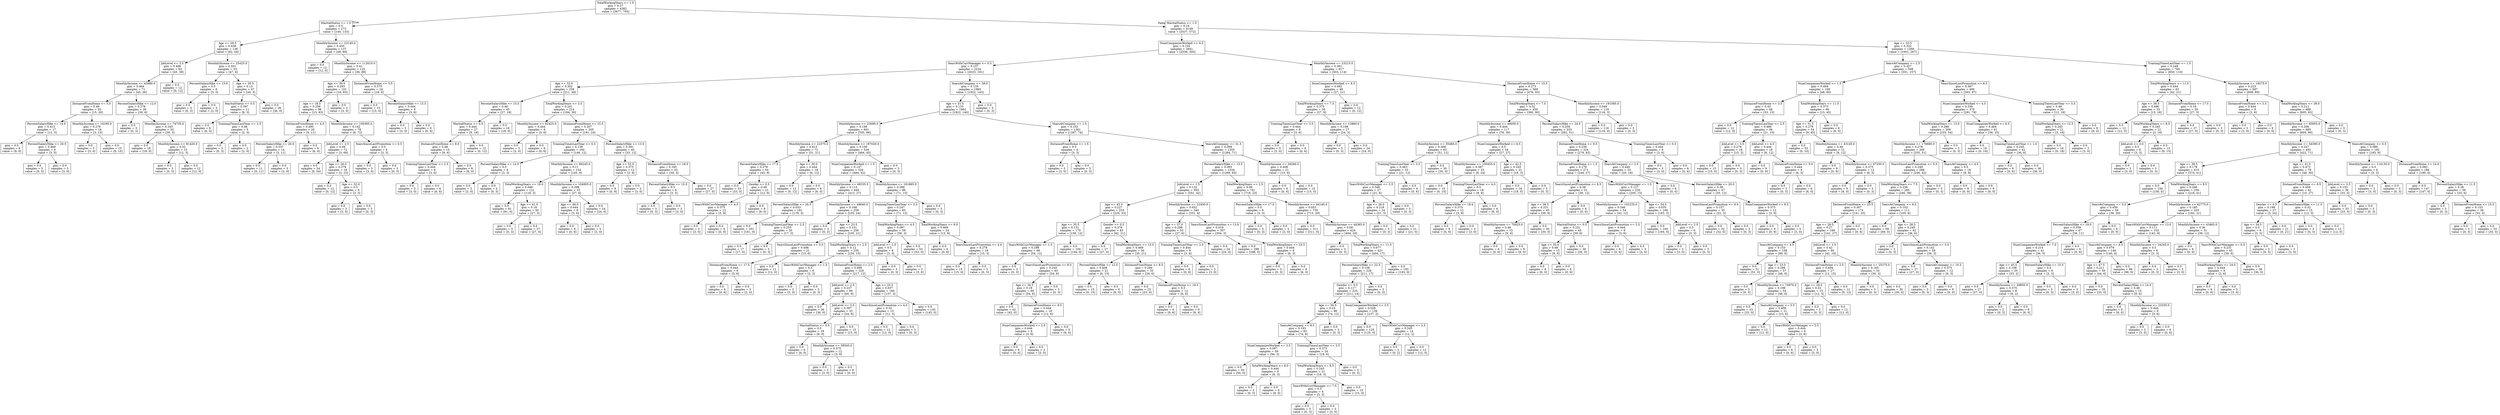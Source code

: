 digraph Tree {
node [shape=box] ;
0 [label="TotalWorkingYears <= 1.5\ngini = 0.27\nsamples = 4382\nvalue = [3677, 705]"] ;
1 [label="MaritalStatus <= 1.5\ngini = 0.5\nsamples = 273\nvalue = [140, 133]"] ;
0 -> 1 [labeldistance=2.5, labelangle=45, headlabel="True"] ;
2 [label="Age <= 29.5\ngini = 0.438\nsamples = 136\nvalue = [92, 44]"] ;
1 -> 2 ;
3 [label="JobLevel <= 3.5\ngini = 0.496\nsamples = 83\nvalue = [45, 38]"] ;
2 -> 3 ;
4 [label="MonthlyIncome <= 43980.0\ngini = 0.464\nsamples = 71\nvalue = [45, 26]"] ;
3 -> 4 ;
5 [label="DistanceFromHome <= 5.0\ngini = 0.49\nsamples = 35\nvalue = [15, 20]"] ;
4 -> 5 ;
6 [label="PercentSalaryHike <= 14.0\ngini = 0.415\nsamples = 17\nvalue = [12, 5]"] ;
5 -> 6 ;
7 [label="gini = 0.0\nsamples = 9\nvalue = [9, 0]"] ;
6 -> 7 ;
8 [label="PercentSalaryHike <= 20.5\ngini = 0.469\nsamples = 8\nvalue = [3, 5]"] ;
6 -> 8 ;
9 [label="gini = 0.0\nsamples = 5\nvalue = [0, 5]"] ;
8 -> 9 ;
10 [label="gini = 0.0\nsamples = 3\nvalue = [3, 0]"] ;
8 -> 10 ;
11 [label="MonthlyIncome <= 16195.0\ngini = 0.278\nsamples = 18\nvalue = [3, 15]"] ;
5 -> 11 ;
12 [label="gini = 0.0\nsamples = 3\nvalue = [3, 0]"] ;
11 -> 12 ;
13 [label="gini = 0.0\nsamples = 15\nvalue = [0, 15]"] ;
11 -> 13 ;
14 [label="PercentSalaryHike <= 12.0\ngini = 0.278\nsamples = 36\nvalue = [30, 6]"] ;
4 -> 14 ;
15 [label="gini = 0.0\nsamples = 3\nvalue = [0, 3]"] ;
14 -> 15 ;
16 [label="MonthlyIncome <= 74735.0\ngini = 0.165\nsamples = 33\nvalue = [30, 3]"] ;
14 -> 16 ;
17 [label="gini = 0.0\nsamples = 18\nvalue = [18, 0]"] ;
16 -> 17 ;
18 [label="MonthlyIncome <= 81420.0\ngini = 0.32\nsamples = 15\nvalue = [12, 3]"] ;
16 -> 18 ;
19 [label="gini = 0.0\nsamples = 3\nvalue = [0, 3]"] ;
18 -> 19 ;
20 [label="gini = 0.0\nsamples = 12\nvalue = [12, 0]"] ;
18 -> 20 ;
21 [label="gini = 0.0\nsamples = 12\nvalue = [0, 12]"] ;
3 -> 21 ;
22 [label="MonthlyIncome <= 25425.0\ngini = 0.201\nsamples = 53\nvalue = [47, 6]"] ;
2 -> 22 ;
23 [label="PercentSalaryHike <= 15.0\ngini = 0.5\nsamples = 6\nvalue = [3, 3]"] ;
22 -> 23 ;
24 [label="gini = 0.0\nsamples = 3\nvalue = [0, 3]"] ;
23 -> 24 ;
25 [label="gini = 0.0\nsamples = 3\nvalue = [3, 0]"] ;
23 -> 25 ;
26 [label="Age <= 30.5\ngini = 0.12\nsamples = 47\nvalue = [44, 3]"] ;
22 -> 26 ;
27 [label="MaritalStatus <= 0.5\ngini = 0.397\nsamples = 11\nvalue = [8, 3]"] ;
26 -> 27 ;
28 [label="gini = 0.0\nsamples = 6\nvalue = [6, 0]"] ;
27 -> 28 ;
29 [label="TrainingTimesLastYear <= 2.5\ngini = 0.48\nsamples = 5\nvalue = [2, 3]"] ;
27 -> 29 ;
30 [label="gini = 0.0\nsamples = 3\nvalue = [0, 3]"] ;
29 -> 30 ;
31 [label="gini = 0.0\nsamples = 2\nvalue = [2, 0]"] ;
29 -> 31 ;
32 [label="gini = 0.0\nsamples = 36\nvalue = [36, 0]"] ;
26 -> 32 ;
33 [label="MonthlyIncome <= 23140.0\ngini = 0.455\nsamples = 137\nvalue = [48, 89]"] ;
1 -> 33 ;
34 [label="gini = 0.0\nsamples = 12\nvalue = [12, 0]"] ;
33 -> 34 ;
35 [label="MonthlyIncome <= 112610.0\ngini = 0.41\nsamples = 125\nvalue = [36, 89]"] ;
33 -> 35 ;
36 [label="Age <= 39.0\ngini = 0.293\nsamples = 101\nvalue = [18, 83]"] ;
35 -> 36 ;
37 [label="Age <= 18.5\ngini = 0.259\nsamples = 98\nvalue = [15, 83]"] ;
36 -> 37 ;
38 [label="DistanceFromHome <= 4.0\ngini = 0.495\nsamples = 20\nvalue = [9, 11]"] ;
37 -> 38 ;
39 [label="PercentSalaryHike <= 20.0\ngini = 0.337\nsamples = 14\nvalue = [3, 11]"] ;
38 -> 39 ;
40 [label="gini = 0.0\nsamples = 11\nvalue = [0, 11]"] ;
39 -> 40 ;
41 [label="gini = 0.0\nsamples = 3\nvalue = [3, 0]"] ;
39 -> 41 ;
42 [label="gini = 0.0\nsamples = 6\nvalue = [6, 0]"] ;
38 -> 42 ;
43 [label="MonthlyIncome <= 105365.0\ngini = 0.142\nsamples = 78\nvalue = [6, 72]"] ;
37 -> 43 ;
44 [label="JobLevel <= 2.5\ngini = 0.08\nsamples = 72\nvalue = [3, 69]"] ;
43 -> 44 ;
45 [label="gini = 0.0\nsamples = 54\nvalue = [0, 54]"] ;
44 -> 45 ;
46 [label="Age <= 26.0\ngini = 0.278\nsamples = 18\nvalue = [3, 15]"] ;
44 -> 46 ;
47 [label="gini = 0.0\nsamples = 12\nvalue = [0, 12]"] ;
46 -> 47 ;
48 [label="Age <= 32.0\ngini = 0.5\nsamples = 6\nvalue = [3, 3]"] ;
46 -> 48 ;
49 [label="gini = 0.0\nsamples = 3\nvalue = [3, 0]"] ;
48 -> 49 ;
50 [label="gini = 0.0\nsamples = 3\nvalue = [0, 3]"] ;
48 -> 50 ;
51 [label="YearsSinceLastPromotion <= 0.5\ngini = 0.5\nsamples = 6\nvalue = [3, 3]"] ;
43 -> 51 ;
52 [label="gini = 0.0\nsamples = 3\nvalue = [3, 0]"] ;
51 -> 52 ;
53 [label="gini = 0.0\nsamples = 3\nvalue = [0, 3]"] ;
51 -> 53 ;
54 [label="gini = 0.0\nsamples = 3\nvalue = [3, 0]"] ;
36 -> 54 ;
55 [label="DistanceFromHome <= 5.0\ngini = 0.375\nsamples = 24\nvalue = [18, 6]"] ;
35 -> 55 ;
56 [label="gini = 0.0\nsamples = 15\nvalue = [15, 0]"] ;
55 -> 56 ;
57 [label="PercentSalaryHike <= 13.5\ngini = 0.444\nsamples = 9\nvalue = [3, 6]"] ;
55 -> 57 ;
58 [label="gini = 0.0\nsamples = 3\nvalue = [3, 0]"] ;
57 -> 58 ;
59 [label="gini = 0.0\nsamples = 6\nvalue = [0, 6]"] ;
57 -> 59 ;
60 [label="MaritalStatus <= 1.5\ngini = 0.24\nsamples = 4109\nvalue = [3537, 572]"] ;
0 -> 60 [labeldistance=2.5, labelangle=-45, headlabel="False"] ;
61 [label="NumCompaniesWorked <= 4.5\ngini = 0.192\nsamples = 2841\nvalue = [2536, 305]"] ;
60 -> 61 ;
62 [label="YearsWithCurrManager <= 0.5\ngini = 0.157\nsamples = 2224\nvalue = [2033, 191]"] ;
61 -> 62 ;
63 [label="Age <= 32.0\ngini = 0.302\nsamples = 259\nvalue = [211, 48]"] ;
62 -> 63 ;
64 [label="PercentSalaryHike <= 15.5\ngini = 0.48\nsamples = 45\nvalue = [27, 18]"] ;
63 -> 64 ;
65 [label="MaritalStatus <= 0.5\ngini = 0.444\nsamples = 27\nvalue = [9, 18]"] ;
64 -> 65 ;
66 [label="DistanceFromHome <= 9.0\ngini = 0.48\nsamples = 15\nvalue = [9, 6]"] ;
65 -> 66 ;
67 [label="TrainingTimesLastYear <= 2.5\ngini = 0.444\nsamples = 9\nvalue = [3, 6]"] ;
66 -> 67 ;
68 [label="gini = 0.0\nsamples = 3\nvalue = [3, 0]"] ;
67 -> 68 ;
69 [label="gini = 0.0\nsamples = 6\nvalue = [0, 6]"] ;
67 -> 69 ;
70 [label="gini = 0.0\nsamples = 6\nvalue = [6, 0]"] ;
66 -> 70 ;
71 [label="gini = 0.0\nsamples = 12\nvalue = [0, 12]"] ;
65 -> 71 ;
72 [label="gini = 0.0\nsamples = 18\nvalue = [18, 0]"] ;
64 -> 72 ;
73 [label="TotalWorkingYears <= 3.5\ngini = 0.241\nsamples = 214\nvalue = [184, 30]"] ;
63 -> 73 ;
74 [label="MonthlyIncome <= 82425.0\ngini = 0.444\nsamples = 9\nvalue = [3, 6]"] ;
73 -> 74 ;
75 [label="gini = 0.0\nsamples = 3\nvalue = [3, 0]"] ;
74 -> 75 ;
76 [label="gini = 0.0\nsamples = 6\nvalue = [0, 6]"] ;
74 -> 76 ;
77 [label="DistanceFromHome <= 15.5\ngini = 0.207\nsamples = 205\nvalue = [181, 24]"] ;
73 -> 77 ;
78 [label="TrainingTimesLastYear <= 0.5\ngini = 0.139\nsamples = 160\nvalue = [148, 12]"] ;
77 -> 78 ;
79 [label="PercentSalaryHike <= 14.5\ngini = 0.5\nsamples = 6\nvalue = [3, 3]"] ;
78 -> 79 ;
80 [label="gini = 0.0\nsamples = 3\nvalue = [3, 0]"] ;
79 -> 80 ;
81 [label="gini = 0.0\nsamples = 3\nvalue = [0, 3]"] ;
79 -> 81 ;
82 [label="MonthlyIncome <= 86245.0\ngini = 0.11\nsamples = 154\nvalue = [145, 9]"] ;
78 -> 82 ;
83 [label="TotalWorkingYears <= 18.0\ngini = 0.048\nsamples = 121\nvalue = [118, 3]"] ;
82 -> 83 ;
84 [label="gini = 0.0\nsamples = 91\nvalue = [91, 0]"] ;
83 -> 84 ;
85 [label="Age <= 41.0\ngini = 0.18\nsamples = 30\nvalue = [27, 3]"] ;
83 -> 85 ;
86 [label="gini = 0.0\nsamples = 3\nvalue = [0, 3]"] ;
85 -> 86 ;
87 [label="gini = 0.0\nsamples = 27\nvalue = [27, 0]"] ;
85 -> 87 ;
88 [label="MonthlyIncome <= 104905.0\ngini = 0.298\nsamples = 33\nvalue = [27, 6]"] ;
82 -> 88 ;
89 [label="Age <= 46.0\ngini = 0.444\nsamples = 9\nvalue = [3, 6]"] ;
88 -> 89 ;
90 [label="gini = 0.0\nsamples = 6\nvalue = [0, 6]"] ;
89 -> 90 ;
91 [label="gini = 0.0\nsamples = 3\nvalue = [3, 0]"] ;
89 -> 91 ;
92 [label="gini = 0.0\nsamples = 24\nvalue = [24, 0]"] ;
88 -> 92 ;
93 [label="PercentSalaryHike <= 13.5\ngini = 0.391\nsamples = 45\nvalue = [33, 12]"] ;
77 -> 93 ;
94 [label="Age <= 52.5\ngini = 0.375\nsamples = 12\nvalue = [3, 9]"] ;
93 -> 94 ;
95 [label="gini = 0.0\nsamples = 9\nvalue = [0, 9]"] ;
94 -> 95 ;
96 [label="gini = 0.0\nsamples = 3\nvalue = [3, 0]"] ;
94 -> 96 ;
97 [label="DistanceFromHome <= 18.5\ngini = 0.165\nsamples = 33\nvalue = [30, 3]"] ;
93 -> 97 ;
98 [label="PercentSalaryHike <= 15.5\ngini = 0.5\nsamples = 6\nvalue = [3, 3]"] ;
97 -> 98 ;
99 [label="gini = 0.0\nsamples = 3\nvalue = [0, 3]"] ;
98 -> 99 ;
100 [label="gini = 0.0\nsamples = 3\nvalue = [3, 0]"] ;
98 -> 100 ;
101 [label="gini = 0.0\nsamples = 27\nvalue = [27, 0]"] ;
97 -> 101 ;
102 [label="YearsAtCompany <= 38.0\ngini = 0.135\nsamples = 1965\nvalue = [1822, 143]"] ;
62 -> 102 ;
103 [label="Age <= 31.5\ngini = 0.133\nsamples = 1962\nvalue = [1822, 140]"] ;
102 -> 103 ;
104 [label="MonthlyIncome <= 23090.0\ngini = 0.196\nsamples = 601\nvalue = [535, 66]"] ;
103 -> 104 ;
105 [label="MonthlyIncome <= 22375.0\ngini = 0.413\nsamples = 72\nvalue = [51, 21]"] ;
104 -> 105 ;
106 [label="PercentSalaryHike <= 17.0\ngini = 0.278\nsamples = 54\nvalue = [45, 9]"] ;
105 -> 106 ;
107 [label="gini = 0.0\nsamples = 33\nvalue = [33, 0]"] ;
106 -> 107 ;
108 [label="Gender <= 0.5\ngini = 0.49\nsamples = 21\nvalue = [12, 9]"] ;
106 -> 108 ;
109 [label="YearsWithCurrManager <= 4.5\ngini = 0.375\nsamples = 12\nvalue = [3, 9]"] ;
108 -> 109 ;
110 [label="gini = 0.0\nsamples = 3\nvalue = [3, 0]"] ;
109 -> 110 ;
111 [label="gini = 0.0\nsamples = 9\nvalue = [0, 9]"] ;
109 -> 111 ;
112 [label="gini = 0.0\nsamples = 9\nvalue = [9, 0]"] ;
108 -> 112 ;
113 [label="Age <= 30.0\ngini = 0.444\nsamples = 18\nvalue = [6, 12]"] ;
105 -> 113 ;
114 [label="gini = 0.0\nsamples = 12\nvalue = [0, 12]"] ;
113 -> 114 ;
115 [label="gini = 0.0\nsamples = 6\nvalue = [6, 0]"] ;
113 -> 115 ;
116 [label="MonthlyIncome <= 197020.0\ngini = 0.156\nsamples = 529\nvalue = [484, 45]"] ;
104 -> 116 ;
117 [label="NumCompaniesWorked <= 1.5\ngini = 0.147\nsamples = 526\nvalue = [484, 42]"] ;
116 -> 117 ;
118 [label="MonthlyIncome <= 49335.0\ngini = 0.115\nsamples = 440\nvalue = [413, 27]"] ;
117 -> 118 ;
119 [label="PercentSalaryHike <= 20.5\ngini = 0.033\nsamples = 181\nvalue = [178, 3]"] ;
118 -> 119 ;
120 [label="gini = 0.0\nsamples = 161\nvalue = [161, 0]"] ;
119 -> 120 ;
121 [label="TrainingTimesLastYear <= 2.5\ngini = 0.255\nsamples = 20\nvalue = [17, 3]"] ;
119 -> 121 ;
122 [label="gini = 0.0\nsamples = 17\nvalue = [17, 0]"] ;
121 -> 122 ;
123 [label="gini = 0.0\nsamples = 3\nvalue = [0, 3]"] ;
121 -> 123 ;
124 [label="MonthlyIncome <= 49640.0\ngini = 0.168\nsamples = 259\nvalue = [235, 24]"] ;
118 -> 124 ;
125 [label="gini = 0.0\nsamples = 3\nvalue = [0, 3]"] ;
124 -> 125 ;
126 [label="Age <= 23.5\ngini = 0.151\nsamples = 256\nvalue = [235, 21]"] ;
124 -> 126 ;
127 [label="YearsSinceLastPromotion <= 0.5\ngini = 0.408\nsamples = 21\nvalue = [15, 6]"] ;
126 -> 127 ;
128 [label="DistanceFromHome <= 17.5\ngini = 0.444\nsamples = 9\nvalue = [3, 6]"] ;
127 -> 128 ;
129 [label="gini = 0.0\nsamples = 6\nvalue = [0, 6]"] ;
128 -> 129 ;
130 [label="gini = 0.0\nsamples = 3\nvalue = [3, 0]"] ;
128 -> 130 ;
131 [label="gini = 0.0\nsamples = 12\nvalue = [12, 0]"] ;
127 -> 131 ;
132 [label="TotalWorkingYears <= 2.5\ngini = 0.12\nsamples = 235\nvalue = [220, 15]"] ;
126 -> 132 ;
133 [label="YearsWithCurrManager <= 1.5\ngini = 0.5\nsamples = 6\nvalue = [3, 3]"] ;
132 -> 133 ;
134 [label="gini = 0.0\nsamples = 3\nvalue = [3, 0]"] ;
133 -> 134 ;
135 [label="gini = 0.0\nsamples = 3\nvalue = [0, 3]"] ;
133 -> 135 ;
136 [label="DistanceFromHome <= 2.5\ngini = 0.099\nsamples = 229\nvalue = [217, 12]"] ;
132 -> 136 ;
137 [label="JobLevel <= 2.5\ngini = 0.227\nsamples = 69\nvalue = [60, 9]"] ;
136 -> 137 ;
138 [label="gini = 0.0\nsamples = 36\nvalue = [36, 0]"] ;
137 -> 138 ;
139 [label="JobLevel <= 3.5\ngini = 0.397\nsamples = 33\nvalue = [24, 9]"] ;
137 -> 139 ;
140 [label="MaritalStatus <= 0.5\ngini = 0.5\nsamples = 18\nvalue = [9, 9]"] ;
139 -> 140 ;
141 [label="gini = 0.0\nsamples = 6\nvalue = [6, 0]"] ;
140 -> 141 ;
142 [label="MonthlyIncome <= 58545.0\ngini = 0.375\nsamples = 12\nvalue = [3, 9]"] ;
140 -> 142 ;
143 [label="gini = 0.0\nsamples = 3\nvalue = [3, 0]"] ;
142 -> 143 ;
144 [label="gini = 0.0\nsamples = 9\nvalue = [0, 9]"] ;
142 -> 144 ;
145 [label="gini = 0.0\nsamples = 15\nvalue = [15, 0]"] ;
139 -> 145 ;
146 [label="Age <= 25.5\ngini = 0.037\nsamples = 160\nvalue = [157, 3]"] ;
136 -> 146 ;
147 [label="YearsSinceLastPromotion <= 4.0\ngini = 0.32\nsamples = 15\nvalue = [12, 3]"] ;
146 -> 147 ;
148 [label="gini = 0.0\nsamples = 12\nvalue = [12, 0]"] ;
147 -> 148 ;
149 [label="gini = 0.0\nsamples = 3\nvalue = [0, 3]"] ;
147 -> 149 ;
150 [label="gini = 0.0\nsamples = 145\nvalue = [145, 0]"] ;
146 -> 150 ;
151 [label="MonthlyIncome <= 181865.0\ngini = 0.288\nsamples = 86\nvalue = [71, 15]"] ;
117 -> 151 ;
152 [label="TrainingTimesLastYear <= 3.5\ngini = 0.247\nsamples = 83\nvalue = [71, 12]"] ;
151 -> 152 ;
153 [label="TotalWorkingYears <= 4.5\ngini = 0.097\nsamples = 59\nvalue = [56, 3]"] ;
152 -> 153 ;
154 [label="JobLevel <= 2.5\ngini = 0.5\nsamples = 6\nvalue = [3, 3]"] ;
153 -> 154 ;
155 [label="gini = 0.0\nsamples = 3\nvalue = [0, 3]"] ;
154 -> 155 ;
156 [label="gini = 0.0\nsamples = 3\nvalue = [3, 0]"] ;
154 -> 156 ;
157 [label="gini = 0.0\nsamples = 53\nvalue = [53, 0]"] ;
153 -> 157 ;
158 [label="TotalWorkingYears <= 8.0\ngini = 0.469\nsamples = 24\nvalue = [15, 9]"] ;
152 -> 158 ;
159 [label="gini = 0.0\nsamples = 6\nvalue = [0, 6]"] ;
158 -> 159 ;
160 [label="YearsSinceLastPromotion <= 4.0\ngini = 0.278\nsamples = 18\nvalue = [15, 3]"] ;
158 -> 160 ;
161 [label="gini = 0.0\nsamples = 15\nvalue = [15, 0]"] ;
160 -> 161 ;
162 [label="gini = 0.0\nsamples = 3\nvalue = [0, 3]"] ;
160 -> 162 ;
163 [label="gini = 0.0\nsamples = 3\nvalue = [0, 3]"] ;
151 -> 163 ;
164 [label="gini = 0.0\nsamples = 3\nvalue = [0, 3]"] ;
116 -> 164 ;
165 [label="YearsAtCompany <= 1.5\ngini = 0.103\nsamples = 1361\nvalue = [1287, 74]"] ;
103 -> 165 ;
166 [label="DistanceFromHome <= 1.5\ngini = 0.5\nsamples = 6\nvalue = [3, 3]"] ;
165 -> 166 ;
167 [label="gini = 0.0\nsamples = 3\nvalue = [3, 0]"] ;
166 -> 167 ;
168 [label="gini = 0.0\nsamples = 3\nvalue = [0, 3]"] ;
166 -> 168 ;
169 [label="YearsAtCompany <= 31.5\ngini = 0.099\nsamples = 1355\nvalue = [1284, 71]"] ;
165 -> 169 ;
170 [label="PercentSalaryHike <= 13.5\ngini = 0.093\nsamples = 1334\nvalue = [1269, 65]"] ;
169 -> 170 ;
171 [label="JobLevel <= 1.5\ngini = 0.132\nsamples = 593\nvalue = [551, 42]"] ;
170 -> 171 ;
172 [label="Age <= 43.5\ngini = 0.227\nsamples = 253\nvalue = [220, 33]"] ;
171 -> 172 ;
173 [label="Age <= 35.5\ngini = 0.131\nsamples = 170\nvalue = [158, 12]"] ;
172 -> 173 ;
174 [label="YearsWithCurrManager <= 1.5\ngini = 0.298\nsamples = 66\nvalue = [54, 12]"] ;
173 -> 174 ;
175 [label="gini = 0.0\nsamples = 3\nvalue = [0, 3]"] ;
174 -> 175 ;
176 [label="YearsSinceLastPromotion <= 8.5\ngini = 0.245\nsamples = 63\nvalue = [54, 9]"] ;
174 -> 176 ;
177 [label="Age <= 34.5\ngini = 0.18\nsamples = 60\nvalue = [54, 6]"] ;
176 -> 177 ;
178 [label="gini = 0.0\nsamples = 42\nvalue = [42, 0]"] ;
177 -> 178 ;
179 [label="DistanceFromHome <= 8.5\ngini = 0.444\nsamples = 18\nvalue = [12, 6]"] ;
177 -> 179 ;
180 [label="NumCompaniesWorked <= 2.0\ngini = 0.444\nsamples = 9\nvalue = [3, 6]"] ;
179 -> 180 ;
181 [label="gini = 0.0\nsamples = 6\nvalue = [0, 6]"] ;
180 -> 181 ;
182 [label="gini = 0.0\nsamples = 3\nvalue = [3, 0]"] ;
180 -> 182 ;
183 [label="gini = 0.0\nsamples = 9\nvalue = [9, 0]"] ;
179 -> 183 ;
184 [label="gini = 0.0\nsamples = 3\nvalue = [0, 3]"] ;
176 -> 184 ;
185 [label="gini = 0.0\nsamples = 104\nvalue = [104, 0]"] ;
173 -> 185 ;
186 [label="Gender <= 0.5\ngini = 0.378\nsamples = 83\nvalue = [62, 21]"] ;
172 -> 186 ;
187 [label="gini = 0.0\nsamples = 27\nvalue = [27, 0]"] ;
186 -> 187 ;
188 [label="TotalWorkingYears <= 13.5\ngini = 0.469\nsamples = 56\nvalue = [35, 21]"] ;
186 -> 188 ;
189 [label="PercentSalaryHike <= 12.5\ngini = 0.408\nsamples = 21\nvalue = [6, 15]"] ;
188 -> 189 ;
190 [label="gini = 0.0\nsamples = 15\nvalue = [0, 15]"] ;
189 -> 190 ;
191 [label="gini = 0.0\nsamples = 6\nvalue = [6, 0]"] ;
189 -> 191 ;
192 [label="DistanceFromHome <= 8.5\ngini = 0.284\nsamples = 35\nvalue = [29, 6]"] ;
188 -> 192 ;
193 [label="gini = 0.0\nsamples = 23\nvalue = [23, 0]"] ;
192 -> 193 ;
194 [label="DistanceFromHome <= 19.5\ngini = 0.5\nsamples = 12\nvalue = [6, 6]"] ;
192 -> 194 ;
195 [label="gini = 0.0\nsamples = 6\nvalue = [0, 6]"] ;
194 -> 195 ;
196 [label="gini = 0.0\nsamples = 6\nvalue = [6, 0]"] ;
194 -> 196 ;
197 [label="MonthlyIncome <= 22450.0\ngini = 0.052\nsamples = 340\nvalue = [331, 9]"] ;
171 -> 197 ;
198 [label="Age <= 37.0\ngini = 0.298\nsamples = 33\nvalue = [27, 6]"] ;
197 -> 198 ;
199 [label="TrainingTimesLastYear <= 2.5\ngini = 0.444\nsamples = 9\nvalue = [3, 6]"] ;
198 -> 199 ;
200 [label="gini = 0.0\nsamples = 6\nvalue = [0, 6]"] ;
199 -> 200 ;
201 [label="gini = 0.0\nsamples = 3\nvalue = [3, 0]"] ;
199 -> 201 ;
202 [label="gini = 0.0\nsamples = 24\nvalue = [24, 0]"] ;
198 -> 202 ;
203 [label="YearsSinceLastPromotion <= 13.0\ngini = 0.019\nsamples = 307\nvalue = [304, 3]"] ;
197 -> 203 ;
204 [label="gini = 0.0\nsamples = 298\nvalue = [298, 0]"] ;
203 -> 204 ;
205 [label="TotalWorkingYears <= 23.5\ngini = 0.444\nsamples = 9\nvalue = [6, 3]"] ;
203 -> 205 ;
206 [label="gini = 0.0\nsamples = 3\nvalue = [0, 3]"] ;
205 -> 206 ;
207 [label="gini = 0.0\nsamples = 6\nvalue = [6, 0]"] ;
205 -> 207 ;
208 [label="TotalWorkingYears <= 2.5\ngini = 0.06\nsamples = 741\nvalue = [718, 23]"] ;
170 -> 208 ;
209 [label="PercentSalaryHike <= 17.0\ngini = 0.5\nsamples = 6\nvalue = [3, 3]"] ;
208 -> 209 ;
210 [label="gini = 0.0\nsamples = 3\nvalue = [0, 3]"] ;
209 -> 210 ;
211 [label="gini = 0.0\nsamples = 3\nvalue = [3, 0]"] ;
209 -> 211 ;
212 [label="MonthlyIncome <= 44140.0\ngini = 0.053\nsamples = 735\nvalue = [715, 20]"] ;
208 -> 212 ;
213 [label="gini = 0.0\nsamples = 311\nvalue = [311, 0]"] ;
212 -> 213 ;
214 [label="MonthlyIncome <= 44365.0\ngini = 0.09\nsamples = 424\nvalue = [404, 20]"] ;
212 -> 214 ;
215 [label="gini = 0.0\nsamples = 3\nvalue = [0, 3]"] ;
214 -> 215 ;
216 [label="TotalWorkingYears <= 11.5\ngini = 0.077\nsamples = 421\nvalue = [404, 17]"] ;
214 -> 216 ;
217 [label="PercentSalaryHike <= 22.5\ngini = 0.138\nsamples = 228\nvalue = [211, 17]"] ;
216 -> 217 ;
218 [label="Gender <= 0.5\ngini = 0.117\nsamples = 225\nvalue = [211, 14]"] ;
217 -> 218 ;
219 [label="Age <= 50.5\ngini = 0.24\nsamples = 86\nvalue = [74, 12]"] ;
218 -> 219 ;
220 [label="YearsAtCompany <= 8.5\ngini = 0.193\nsamples = 83\nvalue = [74, 9]"] ;
219 -> 220 ;
221 [label="NumCompaniesWorked <= 3.5\ngini = 0.097\nsamples = 59\nvalue = [56, 3]"] ;
220 -> 221 ;
222 [label="gini = 0.0\nsamples = 50\nvalue = [50, 0]"] ;
221 -> 222 ;
223 [label="TotalWorkingYears <= 8.0\ngini = 0.444\nsamples = 9\nvalue = [6, 3]"] ;
221 -> 223 ;
224 [label="gini = 0.0\nsamples = 3\nvalue = [0, 3]"] ;
223 -> 224 ;
225 [label="gini = 0.0\nsamples = 6\nvalue = [6, 0]"] ;
223 -> 225 ;
226 [label="TrainingTimesLastYear <= 2.5\ngini = 0.375\nsamples = 24\nvalue = [18, 6]"] ;
220 -> 226 ;
227 [label="TotalWorkingYears <= 9.5\ngini = 0.245\nsamples = 21\nvalue = [18, 3]"] ;
226 -> 227 ;
228 [label="YearsWithCurrManager <= 7.5\ngini = 0.5\nsamples = 6\nvalue = [3, 3]"] ;
227 -> 228 ;
229 [label="gini = 0.0\nsamples = 3\nvalue = [0, 3]"] ;
228 -> 229 ;
230 [label="gini = 0.0\nsamples = 3\nvalue = [3, 0]"] ;
228 -> 230 ;
231 [label="gini = 0.0\nsamples = 15\nvalue = [15, 0]"] ;
227 -> 231 ;
232 [label="gini = 0.0\nsamples = 3\nvalue = [0, 3]"] ;
226 -> 232 ;
233 [label="gini = 0.0\nsamples = 3\nvalue = [0, 3]"] ;
219 -> 233 ;
234 [label="NumCompaniesWorked <= 3.5\ngini = 0.028\nsamples = 139\nvalue = [137, 2]"] ;
218 -> 234 ;
235 [label="gini = 0.0\nsamples = 125\nvalue = [125, 0]"] ;
234 -> 235 ;
236 [label="YearsWithCurrManager <= 2.5\ngini = 0.245\nsamples = 14\nvalue = [12, 2]"] ;
234 -> 236 ;
237 [label="gini = 0.0\nsamples = 2\nvalue = [0, 2]"] ;
236 -> 237 ;
238 [label="gini = 0.0\nsamples = 12\nvalue = [12, 0]"] ;
236 -> 238 ;
239 [label="gini = 0.0\nsamples = 3\nvalue = [0, 3]"] ;
217 -> 239 ;
240 [label="gini = 0.0\nsamples = 193\nvalue = [193, 0]"] ;
216 -> 240 ;
241 [label="MonthlyIncome <= 26260.0\ngini = 0.408\nsamples = 21\nvalue = [15, 6]"] ;
169 -> 241 ;
242 [label="gini = 0.0\nsamples = 6\nvalue = [0, 6]"] ;
241 -> 242 ;
243 [label="gini = 0.0\nsamples = 15\nvalue = [15, 0]"] ;
241 -> 243 ;
244 [label="gini = 0.0\nsamples = 3\nvalue = [0, 3]"] ;
102 -> 244 ;
245 [label="MonthlyIncome <= 23215.0\ngini = 0.301\nsamples = 617\nvalue = [503, 114]"] ;
61 -> 245 ;
246 [label="NumCompaniesWorked <= 8.5\ngini = 0.492\nsamples = 48\nvalue = [27, 21]"] ;
245 -> 246 ;
247 [label="TotalWorkingYears <= 7.5\ngini = 0.375\nsamples = 36\nvalue = [27, 9]"] ;
246 -> 247 ;
248 [label="TrainingTimesLastYear <= 3.5\ngini = 0.444\nsamples = 9\nvalue = [3, 6]"] ;
247 -> 248 ;
249 [label="gini = 0.0\nsamples = 3\nvalue = [3, 0]"] ;
248 -> 249 ;
250 [label="gini = 0.0\nsamples = 6\nvalue = [0, 6]"] ;
248 -> 250 ;
251 [label="MonthlyIncome <= 12860.0\ngini = 0.198\nsamples = 27\nvalue = [24, 3]"] ;
247 -> 251 ;
252 [label="gini = 0.0\nsamples = 3\nvalue = [0, 3]"] ;
251 -> 252 ;
253 [label="gini = 0.0\nsamples = 24\nvalue = [24, 0]"] ;
251 -> 253 ;
254 [label="gini = 0.0\nsamples = 12\nvalue = [0, 12]"] ;
246 -> 254 ;
255 [label="DistanceFromHome <= 15.5\ngini = 0.273\nsamples = 569\nvalue = [476, 93]"] ;
245 -> 255 ;
256 [label="TotalWorkingYears <= 7.5\ngini = 0.32\nsamples = 450\nvalue = [360, 90]"] ;
255 -> 256 ;
257 [label="MonthlyIncome <= 48050.0\ngini = 0.444\nsamples = 117\nvalue = [78, 39]"] ;
256 -> 257 ;
258 [label="MonthlyIncome <= 35460.0\ngini = 0.308\nsamples = 63\nvalue = [51, 12]"] ;
257 -> 258 ;
259 [label="TrainingTimesLastYear <= 3.5\ngini = 0.463\nsamples = 33\nvalue = [21, 12]"] ;
258 -> 259 ;
260 [label="YearsWithCurrManager <= 2.5\ngini = 0.346\nsamples = 27\nvalue = [21, 6]"] ;
259 -> 260 ;
261 [label="Age <= 26.0\ngini = 0.219\nsamples = 24\nvalue = [21, 3]"] ;
260 -> 261 ;
262 [label="gini = 0.0\nsamples = 3\nvalue = [0, 3]"] ;
261 -> 262 ;
263 [label="gini = 0.0\nsamples = 21\nvalue = [21, 0]"] ;
261 -> 263 ;
264 [label="gini = 0.0\nsamples = 3\nvalue = [0, 3]"] ;
260 -> 264 ;
265 [label="gini = 0.0\nsamples = 6\nvalue = [0, 6]"] ;
259 -> 265 ;
266 [label="gini = 0.0\nsamples = 30\nvalue = [30, 0]"] ;
258 -> 266 ;
267 [label="NumCompaniesWorked <= 6.5\ngini = 0.5\nsamples = 54\nvalue = [27, 27]"] ;
257 -> 267 ;
268 [label="MonthlyIncome <= 100455.0\ngini = 0.397\nsamples = 33\nvalue = [9, 24]"] ;
267 -> 268 ;
269 [label="gini = 0.0\nsamples = 15\nvalue = [0, 15]"] ;
268 -> 269 ;
270 [label="TrainingTimesLastYear <= 4.0\ngini = 0.5\nsamples = 18\nvalue = [9, 9]"] ;
268 -> 270 ;
271 [label="PercentSalaryHike <= 18.0\ngini = 0.375\nsamples = 12\nvalue = [3, 9]"] ;
270 -> 271 ;
272 [label="gini = 0.0\nsamples = 9\nvalue = [0, 9]"] ;
271 -> 272 ;
273 [label="gini = 0.0\nsamples = 3\nvalue = [3, 0]"] ;
271 -> 273 ;
274 [label="gini = 0.0\nsamples = 6\nvalue = [6, 0]"] ;
270 -> 274 ;
275 [label="Age <= 42.5\ngini = 0.245\nsamples = 21\nvalue = [18, 3]"] ;
267 -> 275 ;
276 [label="gini = 0.0\nsamples = 18\nvalue = [18, 0]"] ;
275 -> 276 ;
277 [label="gini = 0.0\nsamples = 3\nvalue = [0, 3]"] ;
275 -> 277 ;
278 [label="PercentSalaryHike <= 24.5\ngini = 0.259\nsamples = 333\nvalue = [282, 51]"] ;
256 -> 278 ;
279 [label="DistanceFromHome <= 9.5\ngini = 0.239\nsamples = 324\nvalue = [279, 45]"] ;
278 -> 279 ;
280 [label="DistanceFromHome <= 1.5\ngini = 0.179\nsamples = 271\nvalue = [244, 27]"] ;
279 -> 280 ;
281 [label="YearsSinceLastPromotion <= 8.5\ngini = 0.36\nsamples = 51\nvalue = [39, 12]"] ;
280 -> 281 ;
282 [label="Age <= 36.5\ngini = 0.231\nsamples = 45\nvalue = [39, 6]"] ;
281 -> 282 ;
283 [label="MonthlyIncome <= 70025.0\ngini = 0.48\nsamples = 15\nvalue = [9, 6]"] ;
282 -> 283 ;
284 [label="gini = 0.0\nsamples = 6\nvalue = [0, 6]"] ;
283 -> 284 ;
285 [label="gini = 0.0\nsamples = 9\nvalue = [9, 0]"] ;
283 -> 285 ;
286 [label="gini = 0.0\nsamples = 30\nvalue = [30, 0]"] ;
282 -> 286 ;
287 [label="gini = 0.0\nsamples = 6\nvalue = [0, 6]"] ;
281 -> 287 ;
288 [label="YearsWithCurrManager <= 1.5\ngini = 0.127\nsamples = 220\nvalue = [205, 15]"] ;
280 -> 288 ;
289 [label="MonthlyIncome <= 102235.0\ngini = 0.346\nsamples = 54\nvalue = [42, 12]"] ;
288 -> 289 ;
290 [label="MaritalStatus <= 0.5\ngini = 0.231\nsamples = 45\nvalue = [39, 6]"] ;
289 -> 290 ;
291 [label="Age <= 35.0\ngini = 0.48\nsamples = 15\nvalue = [9, 6]"] ;
290 -> 291 ;
292 [label="gini = 0.0\nsamples = 9\nvalue = [9, 0]"] ;
291 -> 292 ;
293 [label="gini = 0.0\nsamples = 6\nvalue = [0, 6]"] ;
291 -> 293 ;
294 [label="gini = 0.0\nsamples = 30\nvalue = [30, 0]"] ;
290 -> 294 ;
295 [label="YearsSinceLastPromotion <= 2.5\ngini = 0.444\nsamples = 9\nvalue = [3, 6]"] ;
289 -> 295 ;
296 [label="gini = 0.0\nsamples = 6\nvalue = [0, 6]"] ;
295 -> 296 ;
297 [label="gini = 0.0\nsamples = 3\nvalue = [3, 0]"] ;
295 -> 297 ;
298 [label="Age <= 54.5\ngini = 0.035\nsamples = 166\nvalue = [163, 3]"] ;
288 -> 298 ;
299 [label="gini = 0.0\nsamples = 160\nvalue = [160, 0]"] ;
298 -> 299 ;
300 [label="JobLevel <= 2.5\ngini = 0.5\nsamples = 6\nvalue = [3, 3]"] ;
298 -> 300 ;
301 [label="gini = 0.0\nsamples = 3\nvalue = [3, 0]"] ;
300 -> 301 ;
302 [label="gini = 0.0\nsamples = 3\nvalue = [0, 3]"] ;
300 -> 302 ;
303 [label="YearsAtCompany <= 2.5\ngini = 0.449\nsamples = 53\nvalue = [35, 18]"] ;
279 -> 303 ;
304 [label="gini = 0.0\nsamples = 6\nvalue = [0, 6]"] ;
303 -> 304 ;
305 [label="PercentSalaryHike <= 20.0\ngini = 0.38\nsamples = 47\nvalue = [35, 12]"] ;
303 -> 305 ;
306 [label="YearsSinceLastPromotion <= 9.0\ngini = 0.157\nsamples = 35\nvalue = [32, 3]"] ;
305 -> 306 ;
307 [label="gini = 0.0\nsamples = 32\nvalue = [32, 0]"] ;
306 -> 307 ;
308 [label="gini = 0.0\nsamples = 3\nvalue = [0, 3]"] ;
306 -> 308 ;
309 [label="NumCompaniesWorked <= 8.5\ngini = 0.375\nsamples = 12\nvalue = [3, 9]"] ;
305 -> 309 ;
310 [label="gini = 0.0\nsamples = 9\nvalue = [0, 9]"] ;
309 -> 310 ;
311 [label="gini = 0.0\nsamples = 3\nvalue = [3, 0]"] ;
309 -> 311 ;
312 [label="TrainingTimesLastYear <= 0.5\ngini = 0.444\nsamples = 9\nvalue = [3, 6]"] ;
278 -> 312 ;
313 [label="gini = 0.0\nsamples = 3\nvalue = [3, 0]"] ;
312 -> 313 ;
314 [label="gini = 0.0\nsamples = 6\nvalue = [0, 6]"] ;
312 -> 314 ;
315 [label="MonthlyIncome <= 191585.0\ngini = 0.049\nsamples = 119\nvalue = [116, 3]"] ;
255 -> 315 ;
316 [label="gini = 0.0\nsamples = 116\nvalue = [116, 0]"] ;
315 -> 316 ;
317 [label="gini = 0.0\nsamples = 3\nvalue = [0, 3]"] ;
315 -> 317 ;
318 [label="Age <= 33.5\ngini = 0.332\nsamples = 1268\nvalue = [1001, 267]"] ;
60 -> 318 ;
319 [label="YearsAtCompany <= 2.5\ngini = 0.427\nsamples = 508\nvalue = [351, 157]"] ;
318 -> 319 ;
320 [label="NumCompaniesWorked <= 1.5\ngini = 0.494\nsamples = 108\nvalue = [48, 60]"] ;
319 -> 320 ;
321 [label="DistanceFromHome <= 3.5\ngini = 0.43\nsamples = 48\nvalue = [33, 15]"] ;
320 -> 321 ;
322 [label="gini = 0.0\nsamples = 12\nvalue = [12, 0]"] ;
321 -> 322 ;
323 [label="TrainingTimesLastYear <= 2.5\ngini = 0.486\nsamples = 36\nvalue = [21, 15]"] ;
321 -> 323 ;
324 [label="JobLevel <= 3.5\ngini = 0.278\nsamples = 18\nvalue = [15, 3]"] ;
323 -> 324 ;
325 [label="gini = 0.0\nsamples = 15\nvalue = [15, 0]"] ;
324 -> 325 ;
326 [label="gini = 0.0\nsamples = 3\nvalue = [0, 3]"] ;
324 -> 326 ;
327 [label="JobLevel <= 4.0\ngini = 0.444\nsamples = 18\nvalue = [6, 12]"] ;
323 -> 327 ;
328 [label="gini = 0.0\nsamples = 9\nvalue = [0, 9]"] ;
327 -> 328 ;
329 [label="DistanceFromHome <= 5.0\ngini = 0.444\nsamples = 9\nvalue = [6, 3]"] ;
327 -> 329 ;
330 [label="gini = 0.0\nsamples = 3\nvalue = [0, 3]"] ;
329 -> 330 ;
331 [label="gini = 0.0\nsamples = 6\nvalue = [6, 0]"] ;
329 -> 331 ;
332 [label="TotalWorkingYears <= 11.5\ngini = 0.375\nsamples = 60\nvalue = [15, 45]"] ;
320 -> 332 ;
333 [label="Age <= 31.5\ngini = 0.278\nsamples = 54\nvalue = [9, 45]"] ;
332 -> 333 ;
334 [label="gini = 0.0\nsamples = 33\nvalue = [0, 33]"] ;
333 -> 334 ;
335 [label="MonthlyIncome <= 43145.0\ngini = 0.49\nsamples = 21\nvalue = [9, 12]"] ;
333 -> 335 ;
336 [label="gini = 0.0\nsamples = 9\nvalue = [0, 9]"] ;
335 -> 336 ;
337 [label="MonthlyIncome <= 67250.0\ngini = 0.375\nsamples = 12\nvalue = [9, 3]"] ;
335 -> 337 ;
338 [label="gini = 0.0\nsamples = 9\nvalue = [9, 0]"] ;
337 -> 338 ;
339 [label="gini = 0.0\nsamples = 3\nvalue = [0, 3]"] ;
337 -> 339 ;
340 [label="gini = 0.0\nsamples = 6\nvalue = [6, 0]"] ;
332 -> 340 ;
341 [label="YearsSinceLastPromotion <= 6.5\ngini = 0.367\nsamples = 400\nvalue = [303, 97]"] ;
319 -> 341 ;
342 [label="NumCompaniesWorked <= 4.5\ngini = 0.336\nsamples = 370\nvalue = [291, 79]"] ;
341 -> 342 ;
343 [label="TotalWorkingYears <= 13.0\ngini = 0.288\nsamples = 309\nvalue = [255, 54]"] ;
342 -> 343 ;
344 [label="MonthlyIncome <= 178680.0\ngini = 0.278\nsamples = 306\nvalue = [255, 51]"] ;
343 -> 344 ;
345 [label="YearsSinceLastPromotion <= 5.5\ngini = 0.249\nsamples = 288\nvalue = [246, 42]"] ;
344 -> 345 ;
346 [label="TotalWorkingYears <= 7.5\ngini = 0.236\nsamples = 285\nvalue = [246, 39]"] ;
345 -> 346 ;
347 [label="DistanceFromHome <= 25.5\ngini = 0.307\nsamples = 174\nvalue = [141, 33]"] ;
346 -> 347 ;
348 [label="Age <= 28.5\ngini = 0.27\nsamples = 168\nvalue = [141, 27]"] ;
347 -> 348 ;
349 [label="YearsAtCompany <= 4.5\ngini = 0.153\nsamples = 108\nvalue = [99, 9]"] ;
348 -> 349 ;
350 [label="gini = 0.0\nsamples = 51\nvalue = [51, 0]"] ;
349 -> 350 ;
351 [label="Age <= 23.5\ngini = 0.266\nsamples = 57\nvalue = [48, 9]"] ;
349 -> 351 ;
352 [label="gini = 0.0\nsamples = 3\nvalue = [0, 3]"] ;
351 -> 352 ;
353 [label="MonthlyIncome <= 74970.0\ngini = 0.198\nsamples = 54\nvalue = [48, 6]"] ;
351 -> 353 ;
354 [label="gini = 0.0\nsamples = 33\nvalue = [33, 0]"] ;
353 -> 354 ;
355 [label="YearsAtCompany <= 5.5\ngini = 0.408\nsamples = 21\nvalue = [15, 6]"] ;
353 -> 355 ;
356 [label="gini = 0.0\nsamples = 12\nvalue = [12, 0]"] ;
355 -> 356 ;
357 [label="YearsWithCurrManager <= 5.5\ngini = 0.444\nsamples = 9\nvalue = [3, 6]"] ;
355 -> 357 ;
358 [label="gini = 0.0\nsamples = 6\nvalue = [0, 6]"] ;
357 -> 358 ;
359 [label="gini = 0.0\nsamples = 3\nvalue = [3, 0]"] ;
357 -> 359 ;
360 [label="JobLevel <= 1.5\ngini = 0.42\nsamples = 60\nvalue = [42, 18]"] ;
348 -> 360 ;
361 [label="DistanceFromHome <= 2.5\ngini = 0.494\nsamples = 27\nvalue = [12, 15]"] ;
360 -> 361 ;
362 [label="Age <= 29.5\ngini = 0.32\nsamples = 15\nvalue = [12, 3]"] ;
361 -> 362 ;
363 [label="gini = 0.0\nsamples = 3\nvalue = [0, 3]"] ;
362 -> 363 ;
364 [label="gini = 0.0\nsamples = 12\nvalue = [12, 0]"] ;
362 -> 364 ;
365 [label="gini = 0.0\nsamples = 12\nvalue = [0, 12]"] ;
361 -> 365 ;
366 [label="MonthlyIncome <= 25275.0\ngini = 0.165\nsamples = 33\nvalue = [30, 3]"] ;
360 -> 366 ;
367 [label="gini = 0.0\nsamples = 3\nvalue = [0, 3]"] ;
366 -> 367 ;
368 [label="gini = 0.0\nsamples = 30\nvalue = [30, 0]"] ;
366 -> 368 ;
369 [label="gini = 0.0\nsamples = 6\nvalue = [0, 6]"] ;
347 -> 369 ;
370 [label="YearsAtCompany <= 9.5\ngini = 0.102\nsamples = 111\nvalue = [105, 6]"] ;
346 -> 370 ;
371 [label="gini = 0.0\nsamples = 69\nvalue = [69, 0]"] ;
370 -> 371 ;
372 [label="Age <= 28.5\ngini = 0.245\nsamples = 42\nvalue = [36, 6]"] ;
370 -> 372 ;
373 [label="gini = 0.0\nsamples = 3\nvalue = [0, 3]"] ;
372 -> 373 ;
374 [label="YearsSinceLastPromotion <= 3.5\ngini = 0.142\nsamples = 39\nvalue = [36, 3]"] ;
372 -> 374 ;
375 [label="gini = 0.0\nsamples = 27\nvalue = [27, 0]"] ;
374 -> 375 ;
376 [label="YearsAtCompany <= 10.5\ngini = 0.375\nsamples = 12\nvalue = [9, 3]"] ;
374 -> 376 ;
377 [label="gini = 0.0\nsamples = 3\nvalue = [0, 3]"] ;
376 -> 377 ;
378 [label="gini = 0.0\nsamples = 9\nvalue = [9, 0]"] ;
376 -> 378 ;
379 [label="gini = 0.0\nsamples = 3\nvalue = [0, 3]"] ;
345 -> 379 ;
380 [label="YearsAtCompany <= 4.5\ngini = 0.5\nsamples = 18\nvalue = [9, 9]"] ;
344 -> 380 ;
381 [label="gini = 0.0\nsamples = 9\nvalue = [0, 9]"] ;
380 -> 381 ;
382 [label="gini = 0.0\nsamples = 9\nvalue = [9, 0]"] ;
380 -> 382 ;
383 [label="gini = 0.0\nsamples = 3\nvalue = [0, 3]"] ;
343 -> 383 ;
384 [label="NumCompaniesWorked <= 6.5\ngini = 0.484\nsamples = 61\nvalue = [36, 25]"] ;
342 -> 384 ;
385 [label="gini = 0.0\nsamples = 19\nvalue = [0, 19]"] ;
384 -> 385 ;
386 [label="TrainingTimesLastYear <= 1.0\ngini = 0.245\nsamples = 42\nvalue = [36, 6]"] ;
384 -> 386 ;
387 [label="gini = 0.0\nsamples = 6\nvalue = [0, 6]"] ;
386 -> 387 ;
388 [label="gini = 0.0\nsamples = 36\nvalue = [36, 0]"] ;
386 -> 388 ;
389 [label="TrainingTimesLastYear <= 5.5\ngini = 0.48\nsamples = 30\nvalue = [12, 18]"] ;
341 -> 389 ;
390 [label="TotalWorkingYears <= 12.5\ngini = 0.245\nsamples = 21\nvalue = [3, 18]"] ;
389 -> 390 ;
391 [label="gini = 0.0\nsamples = 18\nvalue = [0, 18]"] ;
390 -> 391 ;
392 [label="gini = 0.0\nsamples = 3\nvalue = [3, 0]"] ;
390 -> 392 ;
393 [label="gini = 0.0\nsamples = 9\nvalue = [9, 0]"] ;
389 -> 393 ;
394 [label="TrainingTimesLastYear <= 1.5\ngini = 0.248\nsamples = 760\nvalue = [650, 110]"] ;
318 -> 394 ;
395 [label="TotalWorkingYears <= 11.5\ngini = 0.444\nsamples = 63\nvalue = [42, 21]"] ;
394 -> 395 ;
396 [label="Age <= 38.5\ngini = 0.496\nsamples = 33\nvalue = [15, 18]"] ;
395 -> 396 ;
397 [label="gini = 0.0\nsamples = 12\nvalue = [12, 0]"] ;
396 -> 397 ;
398 [label="TotalWorkingYears <= 8.5\ngini = 0.245\nsamples = 21\nvalue = [3, 18]"] ;
396 -> 398 ;
399 [label="JobLevel <= 3.0\ngini = 0.5\nsamples = 6\nvalue = [3, 3]"] ;
398 -> 399 ;
400 [label="gini = 0.0\nsamples = 3\nvalue = [3, 0]"] ;
399 -> 400 ;
401 [label="gini = 0.0\nsamples = 3\nvalue = [0, 3]"] ;
399 -> 401 ;
402 [label="gini = 0.0\nsamples = 15\nvalue = [0, 15]"] ;
398 -> 402 ;
403 [label="DistanceFromHome <= 17.0\ngini = 0.18\nsamples = 30\nvalue = [27, 3]"] ;
395 -> 403 ;
404 [label="gini = 0.0\nsamples = 27\nvalue = [27, 0]"] ;
403 -> 404 ;
405 [label="gini = 0.0\nsamples = 3\nvalue = [0, 3]"] ;
403 -> 405 ;
406 [label="MonthlyIncome <= 19275.0\ngini = 0.223\nsamples = 697\nvalue = [608, 89]"] ;
394 -> 406 ;
407 [label="DistanceFromHome <= 3.5\ngini = 0.444\nsamples = 9\nvalue = [3, 6]"] ;
406 -> 407 ;
408 [label="gini = 0.0\nsamples = 3\nvalue = [3, 0]"] ;
407 -> 408 ;
409 [label="gini = 0.0\nsamples = 6\nvalue = [0, 6]"] ;
407 -> 409 ;
410 [label="TotalWorkingYears <= 39.0\ngini = 0.212\nsamples = 688\nvalue = [605, 83]"] ;
406 -> 410 ;
411 [label="MonthlyIncome <= 65955.0\ngini = 0.206\nsamples = 685\nvalue = [605, 80]"] ;
410 -> 411 ;
412 [label="MonthlyIncome <= 54390.0\ngini = 0.247\nsamples = 493\nvalue = [422, 71]"] ;
411 -> 412 ;
413 [label="Age <= 38.5\ngini = 0.178\nsamples = 415\nvalue = [374, 41]"] ;
412 -> 413 ;
414 [label="gini = 0.0\nsamples = 156\nvalue = [156, 0]"] ;
413 -> 414 ;
415 [label="TotalWorkingYears <= 8.5\ngini = 0.266\nsamples = 259\nvalue = [218, 41]"] ;
413 -> 415 ;
416 [label="YearsAtCompany <= 5.5\ngini = 0.459\nsamples = 56\nvalue = [36, 20]"] ;
415 -> 416 ;
417 [label="PercentSalaryHike <= 19.0\ngini = 0.359\nsamples = 47\nvalue = [36, 11]"] ;
416 -> 417 ;
418 [label="NumCompaniesWorked <= 7.0\ngini = 0.214\nsamples = 41\nvalue = [36, 5]"] ;
417 -> 418 ;
419 [label="Age <= 45.5\ngini = 0.108\nsamples = 35\nvalue = [33, 2]"] ;
418 -> 419 ;
420 [label="gini = 0.0\nsamples = 27\nvalue = [27, 0]"] ;
419 -> 420 ;
421 [label="MonthlyIncome <= 29850.0\ngini = 0.375\nsamples = 8\nvalue = [6, 2]"] ;
419 -> 421 ;
422 [label="gini = 0.0\nsamples = 2\nvalue = [0, 2]"] ;
421 -> 422 ;
423 [label="gini = 0.0\nsamples = 6\nvalue = [6, 0]"] ;
421 -> 423 ;
424 [label="PercentSalaryHike <= 15.5\ngini = 0.5\nsamples = 6\nvalue = [3, 3]"] ;
418 -> 424 ;
425 [label="gini = 0.0\nsamples = 3\nvalue = [0, 3]"] ;
424 -> 425 ;
426 [label="gini = 0.0\nsamples = 3\nvalue = [3, 0]"] ;
424 -> 426 ;
427 [label="gini = 0.0\nsamples = 6\nvalue = [0, 6]"] ;
417 -> 427 ;
428 [label="gini = 0.0\nsamples = 9\nvalue = [0, 9]"] ;
416 -> 428 ;
429 [label="MonthlyIncome <= 42775.0\ngini = 0.185\nsamples = 203\nvalue = [182, 21]"] ;
415 -> 429 ;
430 [label="YearsWithCurrManager <= 13.0\ngini = 0.111\nsamples = 152\nvalue = [143, 9]"] ;
429 -> 430 ;
431 [label="YearsAtCompany <= 4.5\ngini = 0.079\nsamples = 146\nvalue = [140, 6]"] ;
430 -> 431 ;
432 [label="Age <= 47.5\ngini = 0.211\nsamples = 50\nvalue = [44, 6]"] ;
431 -> 432 ;
433 [label="gini = 0.0\nsamples = 35\nvalue = [35, 0]"] ;
432 -> 433 ;
434 [label="PercentSalaryHike <= 14.0\ngini = 0.48\nsamples = 15\nvalue = [9, 6]"] ;
432 -> 434 ;
435 [label="gini = 0.0\nsamples = 6\nvalue = [6, 0]"] ;
434 -> 435 ;
436 [label="MonthlyIncome <= 23250.0\ngini = 0.444\nsamples = 9\nvalue = [3, 6]"] ;
434 -> 436 ;
437 [label="gini = 0.0\nsamples = 3\nvalue = [3, 0]"] ;
436 -> 437 ;
438 [label="gini = 0.0\nsamples = 6\nvalue = [0, 6]"] ;
436 -> 438 ;
439 [label="gini = 0.0\nsamples = 96\nvalue = [96, 0]"] ;
431 -> 439 ;
440 [label="MonthlyIncome <= 24245.0\ngini = 0.5\nsamples = 6\nvalue = [3, 3]"] ;
430 -> 440 ;
441 [label="gini = 0.0\nsamples = 3\nvalue = [0, 3]"] ;
440 -> 441 ;
442 [label="gini = 0.0\nsamples = 3\nvalue = [3, 0]"] ;
440 -> 442 ;
443 [label="MonthlyIncome <= 43465.0\ngini = 0.36\nsamples = 51\nvalue = [39, 12]"] ;
429 -> 443 ;
444 [label="gini = 0.0\nsamples = 6\nvalue = [0, 6]"] ;
443 -> 444 ;
445 [label="YearsWithCurrManager <= 0.5\ngini = 0.231\nsamples = 45\nvalue = [39, 6]"] ;
443 -> 445 ;
446 [label="TotalWorkingYears <= 24.5\ngini = 0.444\nsamples = 9\nvalue = [3, 6]"] ;
445 -> 446 ;
447 [label="gini = 0.0\nsamples = 6\nvalue = [0, 6]"] ;
446 -> 447 ;
448 [label="gini = 0.0\nsamples = 3\nvalue = [3, 0]"] ;
446 -> 448 ;
449 [label="gini = 0.0\nsamples = 36\nvalue = [36, 0]"] ;
445 -> 449 ;
450 [label="Age <= 41.0\ngini = 0.473\nsamples = 78\nvalue = [48, 30]"] ;
412 -> 450 ;
451 [label="DistanceFromHome <= 9.5\ngini = 0.459\nsamples = 42\nvalue = [15, 27]"] ;
450 -> 451 ;
452 [label="Gender <= 0.5\ngini = 0.198\nsamples = 27\nvalue = [3, 24]"] ;
451 -> 452 ;
453 [label="Age <= 34.5\ngini = 0.5\nsamples = 6\nvalue = [3, 3]"] ;
452 -> 453 ;
454 [label="gini = 0.0\nsamples = 3\nvalue = [0, 3]"] ;
453 -> 454 ;
455 [label="gini = 0.0\nsamples = 3\nvalue = [3, 0]"] ;
453 -> 455 ;
456 [label="gini = 0.0\nsamples = 21\nvalue = [0, 21]"] ;
452 -> 456 ;
457 [label="PercentSalaryHike <= 11.5\ngini = 0.32\nsamples = 15\nvalue = [12, 3]"] ;
451 -> 457 ;
458 [label="gini = 0.0\nsamples = 3\nvalue = [0, 3]"] ;
457 -> 458 ;
459 [label="gini = 0.0\nsamples = 12\nvalue = [12, 0]"] ;
457 -> 459 ;
460 [label="JobLevel <= 3.5\ngini = 0.153\nsamples = 36\nvalue = [33, 3]"] ;
450 -> 460 ;
461 [label="gini = 0.0\nsamples = 33\nvalue = [33, 0]"] ;
460 -> 461 ;
462 [label="gini = 0.0\nsamples = 3\nvalue = [0, 3]"] ;
460 -> 462 ;
463 [label="YearsAtCompany <= 0.5\ngini = 0.089\nsamples = 192\nvalue = [183, 9]"] ;
411 -> 463 ;
464 [label="MonthlyIncome <= 114130.0\ngini = 0.5\nsamples = 6\nvalue = [3, 3]"] ;
463 -> 464 ;
465 [label="gini = 0.0\nsamples = 3\nvalue = [3, 0]"] ;
464 -> 465 ;
466 [label="gini = 0.0\nsamples = 3\nvalue = [0, 3]"] ;
464 -> 466 ;
467 [label="DistanceFromHome <= 14.0\ngini = 0.062\nsamples = 186\nvalue = [180, 6]"] ;
463 -> 467 ;
468 [label="gini = 0.0\nsamples = 147\nvalue = [147, 0]"] ;
467 -> 468 ;
469 [label="PercentSalaryHike <= 11.5\ngini = 0.26\nsamples = 39\nvalue = [33, 6]"] ;
467 -> 469 ;
470 [label="gini = 0.0\nsamples = 3\nvalue = [0, 3]"] ;
469 -> 470 ;
471 [label="DistanceFromHome <= 15.5\ngini = 0.153\nsamples = 36\nvalue = [33, 3]"] ;
469 -> 471 ;
472 [label="gini = 0.0\nsamples = 3\nvalue = [0, 3]"] ;
471 -> 472 ;
473 [label="gini = 0.0\nsamples = 33\nvalue = [33, 0]"] ;
471 -> 473 ;
474 [label="gini = 0.0\nsamples = 3\nvalue = [0, 3]"] ;
410 -> 474 ;
}